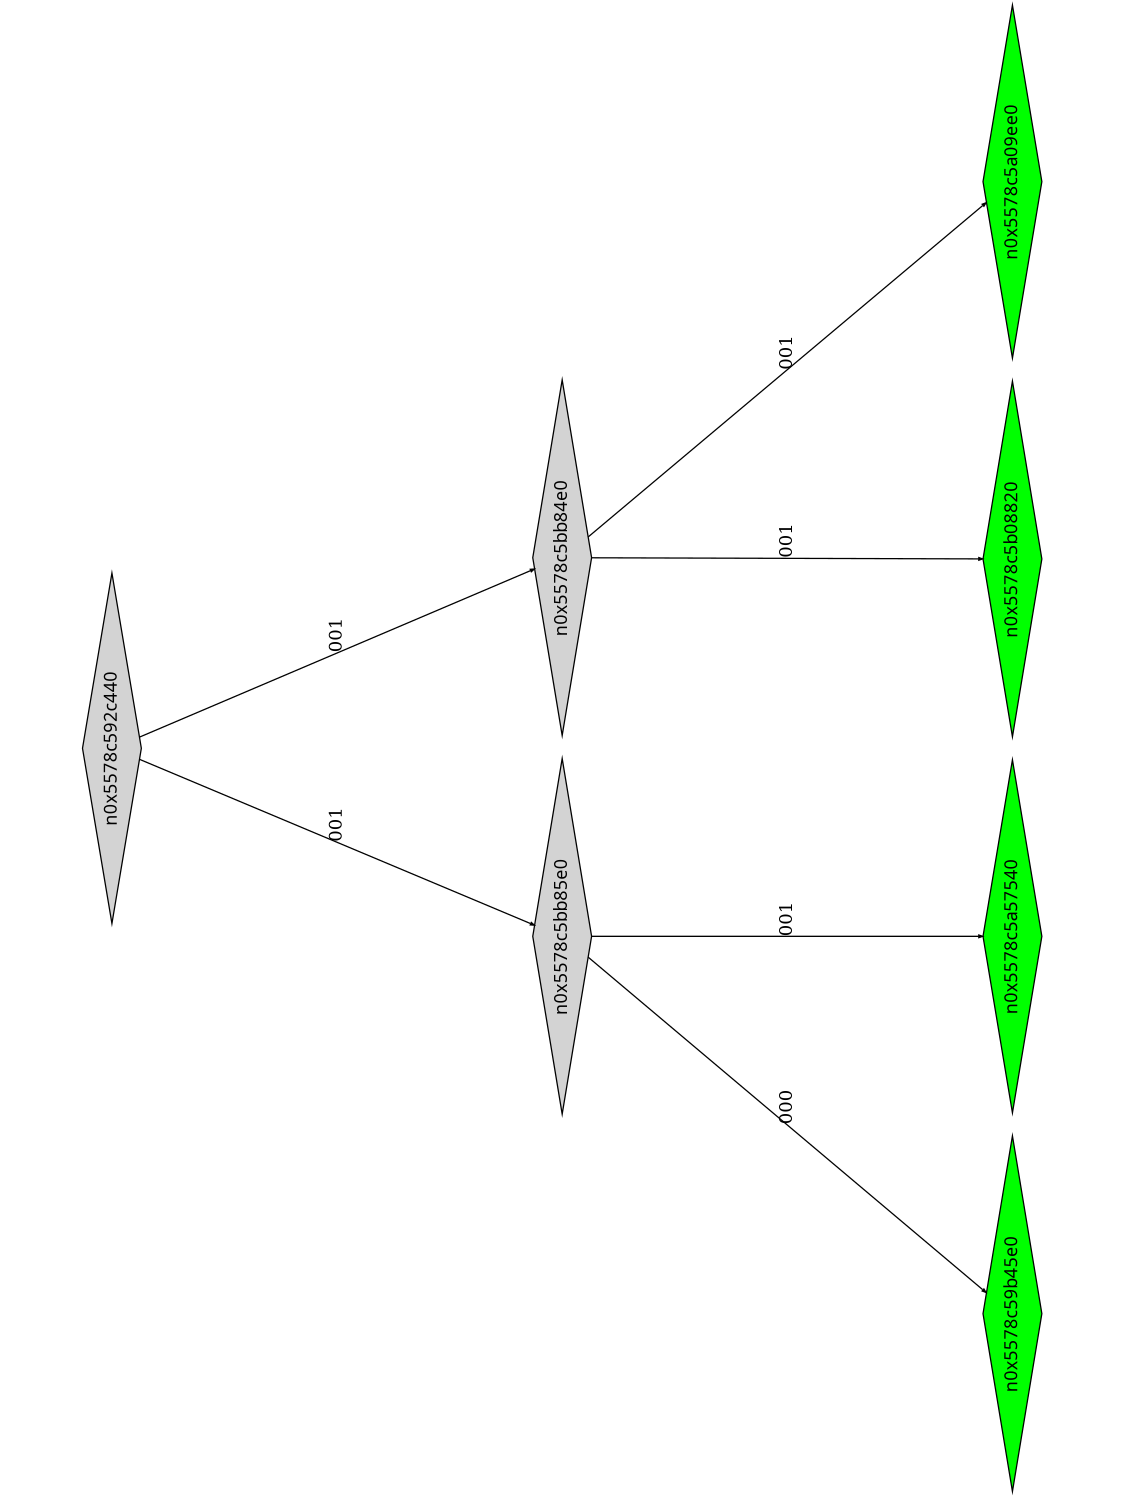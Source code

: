 digraph G {
	size="10,7.5";
	ratio=fill;
	rotate=90;
	center = "true";
	node [style="filled",width=.1,height=.1,fontname="Terminus"]
	edge [arrowsize=.3]
	n0x5578c592c440 [shape=diamond];
	n0x5578c592c440 -> n0x5578c5bb85e0 [label=001];
	n0x5578c592c440 -> n0x5578c5bb84e0 [label=001];
	n0x5578c5bb84e0 [shape=diamond];
	n0x5578c5bb84e0 -> n0x5578c5b08820 [label=001];
	n0x5578c5bb84e0 -> n0x5578c5a09ee0 [label=001];
	n0x5578c5a09ee0 [shape=diamond,fillcolor=green];
	n0x5578c5b08820 [shape=diamond,fillcolor=green];
	n0x5578c5bb85e0 [shape=diamond];
	n0x5578c5bb85e0 -> n0x5578c59b45e0 [label=000];
	n0x5578c5bb85e0 -> n0x5578c5a57540 [label=001];
	n0x5578c5a57540 [shape=diamond,fillcolor=green];
	n0x5578c59b45e0 [shape=diamond,fillcolor=green];
}
